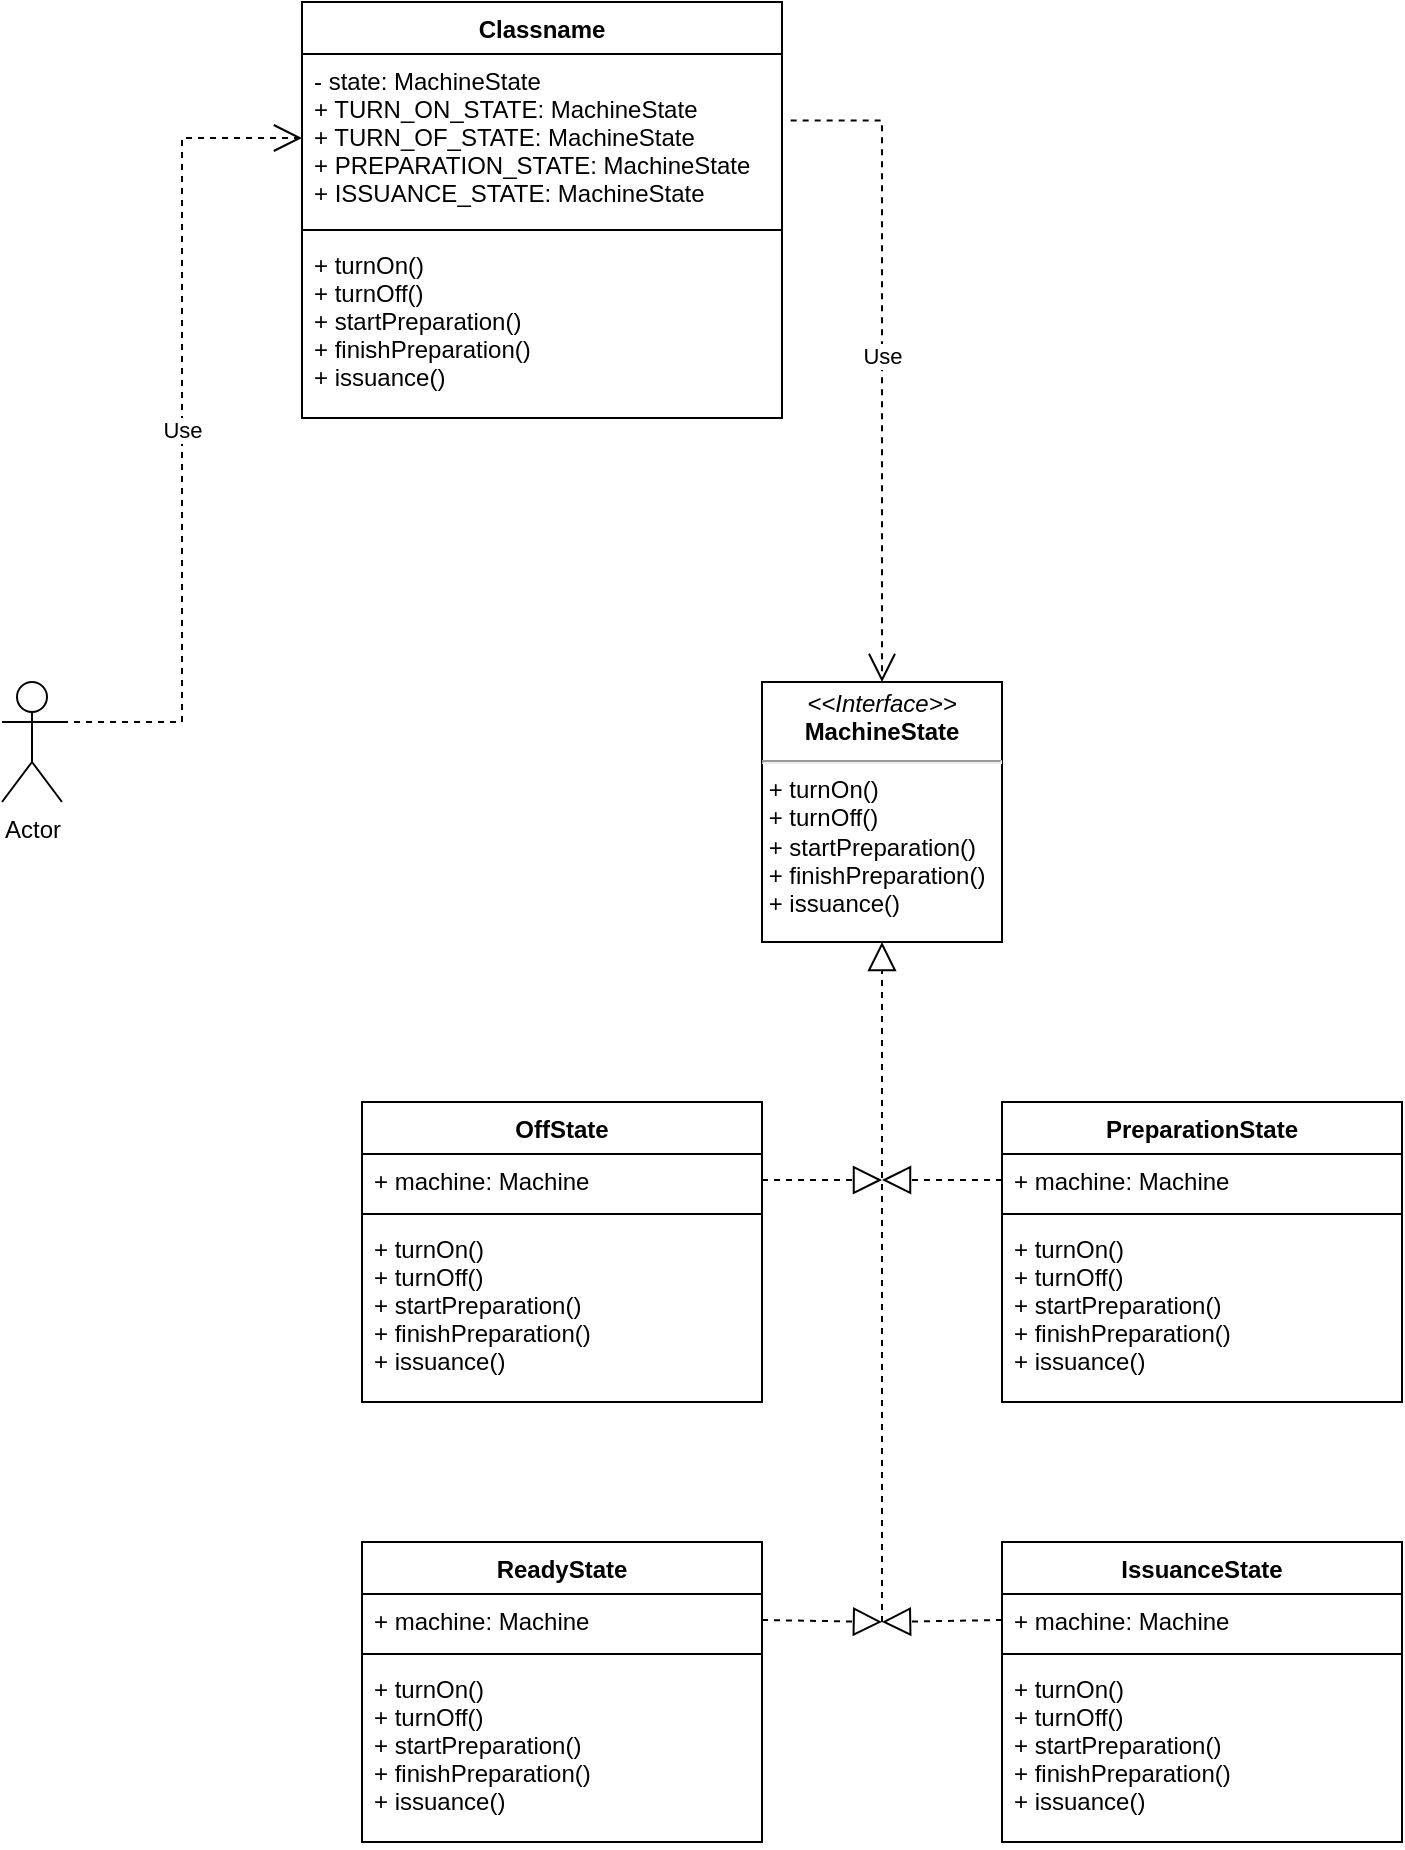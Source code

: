 <mxfile version="20.5.3" type="embed"><diagram id="23iRSUPoRavnBvh4doch" name="Page-1"><mxGraphModel dx="436" dy="609" grid="1" gridSize="10" guides="1" tooltips="1" connect="1" arrows="1" fold="1" page="1" pageScale="1" pageWidth="827" pageHeight="1169" math="0" shadow="0"><root><mxCell id="0"/><mxCell id="1" parent="0"/><mxCell id="2" value="&lt;p style=&quot;margin:0px;margin-top:4px;text-align:center;&quot;&gt;&lt;i&gt;&amp;lt;&amp;lt;Interface&amp;gt;&amp;gt;&lt;/i&gt;&lt;br&gt;&lt;b&gt;MachineState&lt;/b&gt;&lt;/p&gt;&lt;hr&gt;&amp;nbsp;+ turnOn()&lt;br&gt;&amp;nbsp;+ turnOff()&lt;br&gt;&amp;nbsp;+ startPreparation()&lt;br&gt;&amp;nbsp;+ finishPreparation()&lt;br&gt;&amp;nbsp;+ issuance()" style="verticalAlign=top;align=left;overflow=fill;fontSize=12;fontFamily=Helvetica;html=1;" parent="1" vertex="1"><mxGeometry x="430" y="400" width="120" height="130" as="geometry"/></mxCell><mxCell id="3" value="OffState" style="swimlane;fontStyle=1;align=center;verticalAlign=top;childLayout=stackLayout;horizontal=1;startSize=26;horizontalStack=0;resizeParent=1;resizeParentMax=0;resizeLast=0;collapsible=1;marginBottom=0;" parent="1" vertex="1"><mxGeometry x="230" y="610" width="200" height="150" as="geometry"/></mxCell><mxCell id="4" value="+ machine: Machine" style="text;strokeColor=none;fillColor=none;align=left;verticalAlign=top;spacingLeft=4;spacingRight=4;overflow=hidden;rotatable=0;points=[[0,0.5],[1,0.5]];portConstraint=eastwest;" parent="3" vertex="1"><mxGeometry y="26" width="200" height="26" as="geometry"/></mxCell><mxCell id="5" value="" style="line;strokeWidth=1;fillColor=none;align=left;verticalAlign=middle;spacingTop=-1;spacingLeft=3;spacingRight=3;rotatable=0;labelPosition=right;points=[];portConstraint=eastwest;strokeColor=inherit;" parent="3" vertex="1"><mxGeometry y="52" width="200" height="8" as="geometry"/></mxCell><mxCell id="6" value="+ turnOn()&#10;+ turnOff()&#10;+ startPreparation()&#10;+ finishPreparation()&#10;+ issuance()" style="text;strokeColor=none;fillColor=none;align=left;verticalAlign=top;spacingLeft=4;spacingRight=4;overflow=hidden;rotatable=0;points=[[0,0.5],[1,0.5]];portConstraint=eastwest;" parent="3" vertex="1"><mxGeometry y="60" width="200" height="90" as="geometry"/></mxCell><mxCell id="7" value="ReadyState" style="swimlane;fontStyle=1;align=center;verticalAlign=top;childLayout=stackLayout;horizontal=1;startSize=26;horizontalStack=0;resizeParent=1;resizeParentMax=0;resizeLast=0;collapsible=1;marginBottom=0;" parent="1" vertex="1"><mxGeometry x="230" y="830" width="200" height="150" as="geometry"/></mxCell><mxCell id="8" value="+ machine: Machine" style="text;strokeColor=none;fillColor=none;align=left;verticalAlign=top;spacingLeft=4;spacingRight=4;overflow=hidden;rotatable=0;points=[[0,0.5],[1,0.5]];portConstraint=eastwest;" parent="7" vertex="1"><mxGeometry y="26" width="200" height="26" as="geometry"/></mxCell><mxCell id="9" value="" style="line;strokeWidth=1;fillColor=none;align=left;verticalAlign=middle;spacingTop=-1;spacingLeft=3;spacingRight=3;rotatable=0;labelPosition=right;points=[];portConstraint=eastwest;strokeColor=inherit;" parent="7" vertex="1"><mxGeometry y="52" width="200" height="8" as="geometry"/></mxCell><mxCell id="10" value="+ turnOn()&#10;+ turnOff()&#10;+ startPreparation()&#10;+ finishPreparation()&#10;+ issuance()" style="text;strokeColor=none;fillColor=none;align=left;verticalAlign=top;spacingLeft=4;spacingRight=4;overflow=hidden;rotatable=0;points=[[0,0.5],[1,0.5]];portConstraint=eastwest;" parent="7" vertex="1"><mxGeometry y="60" width="200" height="90" as="geometry"/></mxCell><mxCell id="11" value="PreparationState" style="swimlane;fontStyle=1;align=center;verticalAlign=top;childLayout=stackLayout;horizontal=1;startSize=26;horizontalStack=0;resizeParent=1;resizeParentMax=0;resizeLast=0;collapsible=1;marginBottom=0;" parent="1" vertex="1"><mxGeometry x="550" y="610" width="200" height="150" as="geometry"/></mxCell><mxCell id="12" value="+ machine: Machine" style="text;strokeColor=none;fillColor=none;align=left;verticalAlign=top;spacingLeft=4;spacingRight=4;overflow=hidden;rotatable=0;points=[[0,0.5],[1,0.5]];portConstraint=eastwest;" parent="11" vertex="1"><mxGeometry y="26" width="200" height="26" as="geometry"/></mxCell><mxCell id="13" value="" style="line;strokeWidth=1;fillColor=none;align=left;verticalAlign=middle;spacingTop=-1;spacingLeft=3;spacingRight=3;rotatable=0;labelPosition=right;points=[];portConstraint=eastwest;strokeColor=inherit;" parent="11" vertex="1"><mxGeometry y="52" width="200" height="8" as="geometry"/></mxCell><mxCell id="14" value="+ turnOn()&#10;+ turnOff()&#10;+ startPreparation()&#10;+ finishPreparation()&#10;+ issuance()" style="text;strokeColor=none;fillColor=none;align=left;verticalAlign=top;spacingLeft=4;spacingRight=4;overflow=hidden;rotatable=0;points=[[0,0.5],[1,0.5]];portConstraint=eastwest;" parent="11" vertex="1"><mxGeometry y="60" width="200" height="90" as="geometry"/></mxCell><mxCell id="19" value="IssuanceState" style="swimlane;fontStyle=1;align=center;verticalAlign=top;childLayout=stackLayout;horizontal=1;startSize=26;horizontalStack=0;resizeParent=1;resizeParentMax=0;resizeLast=0;collapsible=1;marginBottom=0;" parent="1" vertex="1"><mxGeometry x="550" y="830" width="200" height="150" as="geometry"/></mxCell><mxCell id="20" value="+ machine: Machine" style="text;strokeColor=none;fillColor=none;align=left;verticalAlign=top;spacingLeft=4;spacingRight=4;overflow=hidden;rotatable=0;points=[[0,0.5],[1,0.5]];portConstraint=eastwest;" parent="19" vertex="1"><mxGeometry y="26" width="200" height="26" as="geometry"/></mxCell><mxCell id="21" value="" style="line;strokeWidth=1;fillColor=none;align=left;verticalAlign=middle;spacingTop=-1;spacingLeft=3;spacingRight=3;rotatable=0;labelPosition=right;points=[];portConstraint=eastwest;strokeColor=inherit;" parent="19" vertex="1"><mxGeometry y="52" width="200" height="8" as="geometry"/></mxCell><mxCell id="22" value="+ turnOn()&#10;+ turnOff()&#10;+ startPreparation()&#10;+ finishPreparation()&#10;+ issuance()" style="text;strokeColor=none;fillColor=none;align=left;verticalAlign=top;spacingLeft=4;spacingRight=4;overflow=hidden;rotatable=0;points=[[0,0.5],[1,0.5]];portConstraint=eastwest;" parent="19" vertex="1"><mxGeometry y="60" width="200" height="90" as="geometry"/></mxCell><mxCell id="23" value="" style="endArrow=block;dashed=1;endFill=0;endSize=12;html=1;rounded=0;entryX=0.5;entryY=1;entryDx=0;entryDy=0;" parent="1" target="2" edge="1"><mxGeometry width="160" relative="1" as="geometry"><mxPoint x="490" y="870" as="sourcePoint"/><mxPoint x="550" y="850" as="targetPoint"/></mxGeometry></mxCell><mxCell id="24" value="" style="endArrow=block;dashed=1;endFill=0;endSize=12;html=1;rounded=0;exitX=0;exitY=0.5;exitDx=0;exitDy=0;" parent="1" source="20" edge="1"><mxGeometry width="160" relative="1" as="geometry"><mxPoint x="550" y="510" as="sourcePoint"/><mxPoint x="490" y="870" as="targetPoint"/></mxGeometry></mxCell><mxCell id="25" value="" style="endArrow=block;dashed=1;endFill=0;endSize=12;html=1;rounded=0;exitX=1;exitY=0.5;exitDx=0;exitDy=0;" parent="1" source="8" edge="1"><mxGeometry width="160" relative="1" as="geometry"><mxPoint x="460" y="570" as="sourcePoint"/><mxPoint x="490" y="870" as="targetPoint"/></mxGeometry></mxCell><mxCell id="26" value="" style="endArrow=block;dashed=1;endFill=0;endSize=12;html=1;rounded=0;exitX=1;exitY=0.5;exitDx=0;exitDy=0;" parent="1" source="4" edge="1"><mxGeometry width="160" relative="1" as="geometry"><mxPoint x="430" y="420" as="sourcePoint"/><mxPoint x="490" y="649" as="targetPoint"/></mxGeometry></mxCell><mxCell id="27" value="" style="endArrow=block;dashed=1;endFill=0;endSize=12;html=1;rounded=0;exitX=0;exitY=0.5;exitDx=0;exitDy=0;" parent="1" source="12" edge="1"><mxGeometry width="160" relative="1" as="geometry"><mxPoint x="430" y="420" as="sourcePoint"/><mxPoint x="490" y="649" as="targetPoint"/></mxGeometry></mxCell><mxCell id="29" value="Actor" style="shape=umlActor;verticalLabelPosition=bottom;verticalAlign=top;html=1;outlineConnect=0;" parent="1" vertex="1"><mxGeometry x="50" y="400" width="30" height="60" as="geometry"/></mxCell><mxCell id="30" value="Classname" style="swimlane;fontStyle=1;align=center;verticalAlign=top;childLayout=stackLayout;horizontal=1;startSize=26;horizontalStack=0;resizeParent=1;resizeParentMax=0;resizeLast=0;collapsible=1;marginBottom=0;" parent="1" vertex="1"><mxGeometry x="200" y="60" width="240" height="208" as="geometry"/></mxCell><mxCell id="31" value="- state: MachineState&#10;+ TURN_ON_STATE: MachineState&#10;+ TURN_OF_STATE: MachineState&#10;+ PREPARATION_STATE: MachineState&#10;+ ISSUANCE_STATE: MachineState" style="text;strokeColor=none;fillColor=none;align=left;verticalAlign=top;spacingLeft=4;spacingRight=4;overflow=hidden;rotatable=0;points=[[0,0.5],[1,0.5]];portConstraint=eastwest;" parent="30" vertex="1"><mxGeometry y="26" width="240" height="84" as="geometry"/></mxCell><mxCell id="32" value="" style="line;strokeWidth=1;fillColor=none;align=left;verticalAlign=middle;spacingTop=-1;spacingLeft=3;spacingRight=3;rotatable=0;labelPosition=right;points=[];portConstraint=eastwest;strokeColor=inherit;" parent="30" vertex="1"><mxGeometry y="110" width="240" height="8" as="geometry"/></mxCell><mxCell id="33" value="+ turnOn()&#10;+ turnOff()&#10;+ startPreparation()&#10;+ finishPreparation()&#10;+ issuance()" style="text;strokeColor=none;fillColor=none;align=left;verticalAlign=top;spacingLeft=4;spacingRight=4;overflow=hidden;rotatable=0;points=[[0,0.5],[1,0.5]];portConstraint=eastwest;" parent="30" vertex="1"><mxGeometry y="118" width="240" height="90" as="geometry"/></mxCell><mxCell id="34" value="Use" style="endArrow=open;endSize=12;dashed=1;html=1;rounded=0;exitX=1;exitY=0.333;exitDx=0;exitDy=0;exitPerimeter=0;entryX=0;entryY=0.5;entryDx=0;entryDy=0;edgeStyle=orthogonalEdgeStyle;" parent="1" source="29" target="31" edge="1"><mxGeometry width="160" relative="1" as="geometry"><mxPoint x="350" y="330" as="sourcePoint"/><mxPoint x="510" y="330" as="targetPoint"/></mxGeometry></mxCell><mxCell id="35" value="Use" style="endArrow=open;endSize=12;dashed=1;html=1;rounded=0;entryX=0.5;entryY=0;entryDx=0;entryDy=0;exitX=1.018;exitY=0.396;exitDx=0;exitDy=0;exitPerimeter=0;edgeStyle=orthogonalEdgeStyle;" parent="1" source="31" target="2" edge="1"><mxGeometry width="160" relative="1" as="geometry"><mxPoint x="510" y="120" as="sourcePoint"/><mxPoint x="510" y="260" as="targetPoint"/></mxGeometry></mxCell></root></mxGraphModel></diagram></mxfile>